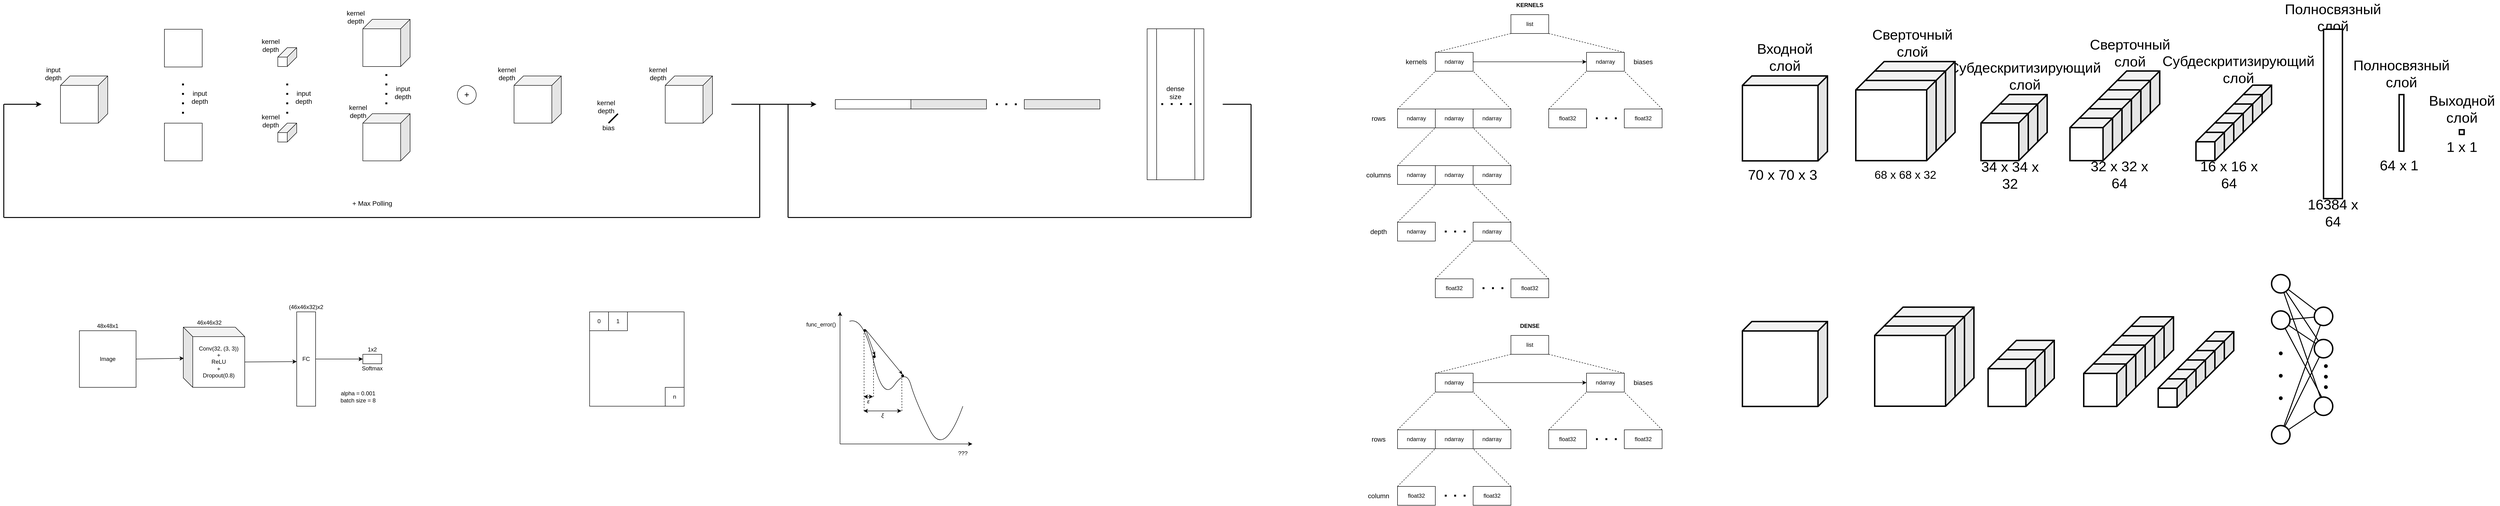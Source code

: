 <mxfile version="12.4.2" type="device" pages="1"><diagram id="tM-9ayaxXP2C4DN5zZft" name="Page-1"><mxGraphModel dx="1810" dy="1345" grid="1" gridSize="10" guides="1" tooltips="1" connect="1" arrows="1" fold="1" page="1" pageScale="1" pageWidth="827" pageHeight="1169" math="0" shadow="0"><root><mxCell id="0"/><mxCell id="1" parent="0"/><mxCell id="ig-EjtXcxU3TnWDiURLz-35" value="" style="shape=cube;whiteSpace=wrap;html=1;boundedLbl=1;backgroundOutline=1;darkOpacity=0.05;darkOpacity2=0.1;fillColor=#FFFFFF;flipV=0;flipH=1;strokeWidth=3;" parent="1" vertex="1"><mxGeometry x="4820" y="239.5" width="60" height="60" as="geometry"/></mxCell><mxCell id="ig-EjtXcxU3TnWDiURLz-34" value="" style="shape=cube;whiteSpace=wrap;html=1;boundedLbl=1;backgroundOutline=1;darkOpacity=0.05;darkOpacity2=0.1;fillColor=#FFFFFF;flipV=0;flipH=1;strokeWidth=3;" parent="1" vertex="1"><mxGeometry x="4800" y="259.5" width="60" height="60" as="geometry"/></mxCell><mxCell id="ig-EjtXcxU3TnWDiURLz-33" value="" style="shape=cube;whiteSpace=wrap;html=1;boundedLbl=1;backgroundOutline=1;darkOpacity=0.05;darkOpacity2=0.1;fillColor=#FFFFFF;flipV=0;flipH=1;strokeWidth=3;" parent="1" vertex="1"><mxGeometry x="4780" y="279.5" width="60" height="60" as="geometry"/></mxCell><mxCell id="ig-EjtXcxU3TnWDiURLz-32" value="" style="shape=cube;whiteSpace=wrap;html=1;boundedLbl=1;backgroundOutline=1;darkOpacity=0.05;darkOpacity2=0.1;fillColor=#FFFFFF;flipV=0;flipH=1;strokeWidth=3;" parent="1" vertex="1"><mxGeometry x="4760" y="299.5" width="60" height="60" as="geometry"/></mxCell><mxCell id="ig-EjtXcxU3TnWDiURLz-31" value="" style="shape=cube;whiteSpace=wrap;html=1;boundedLbl=1;backgroundOutline=1;darkOpacity=0.05;darkOpacity2=0.1;fillColor=#FFFFFF;flipV=0;flipH=1;strokeWidth=3;" parent="1" vertex="1"><mxGeometry x="4740" y="319.5" width="60" height="60" as="geometry"/></mxCell><mxCell id="ig-EjtXcxU3TnWDiURLz-27" value="" style="shape=cube;whiteSpace=wrap;html=1;boundedLbl=1;backgroundOutline=1;darkOpacity=0.05;darkOpacity2=0.1;fillColor=#FFFFFF;flipV=0;flipH=1;strokeWidth=3;" parent="1" vertex="1"><mxGeometry x="4553.29" y="209.5" width="90" height="90" as="geometry"/></mxCell><mxCell id="ig-EjtXcxU3TnWDiURLz-26" value="" style="shape=cube;whiteSpace=wrap;html=1;boundedLbl=1;backgroundOutline=1;darkOpacity=0.05;darkOpacity2=0.1;fillColor=#FFFFFF;flipV=0;flipH=1;strokeWidth=3;" parent="1" vertex="1"><mxGeometry x="4533.29" y="229.5" width="90" height="90" as="geometry"/></mxCell><mxCell id="ig-EjtXcxU3TnWDiURLz-25" value="" style="shape=cube;whiteSpace=wrap;html=1;boundedLbl=1;backgroundOutline=1;darkOpacity=0.05;darkOpacity2=0.1;fillColor=#FFFFFF;flipV=0;flipH=1;strokeWidth=3;" parent="1" vertex="1"><mxGeometry x="4513.29" y="249.5" width="90" height="90" as="geometry"/></mxCell><mxCell id="ig-EjtXcxU3TnWDiURLz-24" value="" style="shape=cube;whiteSpace=wrap;html=1;boundedLbl=1;backgroundOutline=1;darkOpacity=0.05;darkOpacity2=0.1;fillColor=#FFFFFF;flipV=0;flipH=1;strokeWidth=3;" parent="1" vertex="1"><mxGeometry x="4493.29" y="269.5" width="90" height="90" as="geometry"/></mxCell><mxCell id="ig-EjtXcxU3TnWDiURLz-23" value="" style="shape=cube;whiteSpace=wrap;html=1;boundedLbl=1;backgroundOutline=1;darkOpacity=0.05;darkOpacity2=0.1;fillColor=#FFFFFF;flipV=0;flipH=1;strokeWidth=3;" parent="1" vertex="1"><mxGeometry x="4473.29" y="289.5" width="90" height="90" as="geometry"/></mxCell><mxCell id="ig-EjtXcxU3TnWDiURLz-21" value="" style="shape=cube;whiteSpace=wrap;html=1;boundedLbl=1;backgroundOutline=1;darkOpacity=0.05;darkOpacity2=0.1;fillColor=#FFFFFF;flipV=0;flipH=1;strokeWidth=3;" parent="1" vertex="1"><mxGeometry x="4305" y="259.5" width="100" height="100" as="geometry"/></mxCell><mxCell id="jaVNBab8ogEVnlAhdTpU-67" value="" style="rounded=0;whiteSpace=wrap;html=1;fillColor=#FFFFFF;" parent="1" vertex="1"><mxGeometry x="2500" y="120" width="120" height="320" as="geometry"/></mxCell><mxCell id="CJLeLCDN8Y1GZE3zeavP-1" value="Image" style="rounded=0;whiteSpace=wrap;html=1;" parent="1" vertex="1"><mxGeometry x="240" y="760" width="120" height="120" as="geometry"/></mxCell><mxCell id="CJLeLCDN8Y1GZE3zeavP-2" value="48x48x1" style="text;html=1;strokeColor=none;fillColor=none;align=center;verticalAlign=middle;whiteSpace=wrap;rounded=0;" parent="1" vertex="1"><mxGeometry x="240" y="740" width="120" height="20" as="geometry"/></mxCell><mxCell id="CJLeLCDN8Y1GZE3zeavP-8" value="46x46x32" style="text;html=1;strokeColor=none;fillColor=none;align=center;verticalAlign=middle;whiteSpace=wrap;rounded=0;" parent="1" vertex="1"><mxGeometry x="460" y="732.5" width="110" height="20" as="geometry"/></mxCell><mxCell id="CJLeLCDN8Y1GZE3zeavP-10" value="&lt;span style=&quot;white-space: normal&quot;&gt;Conv(32, (3, 3))&lt;/span&gt;&lt;br style=&quot;white-space: normal&quot;&gt;&lt;span style=&quot;white-space: normal&quot;&gt;+&lt;/span&gt;&lt;br style=&quot;white-space: normal&quot;&gt;&lt;span style=&quot;white-space: normal&quot;&gt;ReLU&lt;/span&gt;&lt;br style=&quot;white-space: normal&quot;&gt;&lt;span style=&quot;white-space: normal&quot;&gt;+&lt;/span&gt;&lt;br style=&quot;white-space: normal&quot;&gt;&lt;span style=&quot;white-space: normal&quot;&gt;Dropout(0.8)&lt;/span&gt;" style="shape=cube;whiteSpace=wrap;html=1;boundedLbl=1;backgroundOutline=1;darkOpacity=0.05;darkOpacity2=0.1;" parent="1" vertex="1"><mxGeometry x="460" y="752.5" width="130" height="127.5" as="geometry"/></mxCell><mxCell id="CJLeLCDN8Y1GZE3zeavP-12" value="" style="endArrow=classic;html=1;exitX=1;exitY=0.5;exitDx=0;exitDy=0;entryX=0.008;entryY=0.518;entryDx=0;entryDy=0;entryPerimeter=0;" parent="1" source="CJLeLCDN8Y1GZE3zeavP-1" target="CJLeLCDN8Y1GZE3zeavP-10" edge="1"><mxGeometry width="50" height="50" relative="1" as="geometry"><mxPoint x="400" y="860" as="sourcePoint"/><mxPoint x="450" y="810" as="targetPoint"/></mxGeometry></mxCell><mxCell id="CJLeLCDN8Y1GZE3zeavP-13" value="" style="rounded=0;whiteSpace=wrap;html=1;" parent="1" vertex="1"><mxGeometry x="840" y="810" width="40" height="20" as="geometry"/></mxCell><mxCell id="CJLeLCDN8Y1GZE3zeavP-15" value="1x2&lt;br&gt;" style="text;html=1;strokeColor=none;fillColor=none;align=center;verticalAlign=middle;whiteSpace=wrap;rounded=0;" parent="1" vertex="1"><mxGeometry x="840" y="790" width="40" height="20" as="geometry"/></mxCell><mxCell id="CJLeLCDN8Y1GZE3zeavP-20" style="edgeStyle=orthogonalEdgeStyle;rounded=0;orthogonalLoop=1;jettySize=auto;html=1;" parent="1" source="CJLeLCDN8Y1GZE3zeavP-17" target="CJLeLCDN8Y1GZE3zeavP-13" edge="1"><mxGeometry relative="1" as="geometry"/></mxCell><mxCell id="CJLeLCDN8Y1GZE3zeavP-17" value="FC" style="rounded=0;whiteSpace=wrap;html=1;" parent="1" vertex="1"><mxGeometry x="700" y="720" width="40" height="200" as="geometry"/></mxCell><mxCell id="CJLeLCDN8Y1GZE3zeavP-18" value="(46x46x32)x2" style="text;html=1;strokeColor=none;fillColor=none;align=center;verticalAlign=middle;whiteSpace=wrap;rounded=0;" parent="1" vertex="1"><mxGeometry x="665" y="700" width="110" height="20" as="geometry"/></mxCell><mxCell id="CJLeLCDN8Y1GZE3zeavP-19" value="" style="endArrow=classic;html=1;exitX=0;exitY=0;exitDx=130;exitDy=73.75;exitPerimeter=0;entryX=-0.001;entryY=0.527;entryDx=0;entryDy=0;entryPerimeter=0;" parent="1" source="CJLeLCDN8Y1GZE3zeavP-10" target="CJLeLCDN8Y1GZE3zeavP-17" edge="1"><mxGeometry width="50" height="50" relative="1" as="geometry"><mxPoint x="640" y="840" as="sourcePoint"/><mxPoint x="690" y="790" as="targetPoint"/></mxGeometry></mxCell><mxCell id="CJLeLCDN8Y1GZE3zeavP-21" value="Softmax" style="text;html=1;strokeColor=none;fillColor=none;align=center;verticalAlign=middle;whiteSpace=wrap;rounded=0;" parent="1" vertex="1"><mxGeometry x="820" y="830" width="80" height="20" as="geometry"/></mxCell><mxCell id="CJLeLCDN8Y1GZE3zeavP-22" value="alpha = 0.001&lt;br&gt;batch size = 8" style="text;html=1;strokeColor=none;fillColor=none;align=center;verticalAlign=middle;whiteSpace=wrap;rounded=0;" parent="1" vertex="1"><mxGeometry x="780" y="880" width="100" height="40" as="geometry"/></mxCell><mxCell id="CJLeLCDN8Y1GZE3zeavP-23" value="" style="whiteSpace=wrap;html=1;aspect=fixed;" parent="1" vertex="1"><mxGeometry x="1320" y="720" width="200" height="200" as="geometry"/></mxCell><mxCell id="CJLeLCDN8Y1GZE3zeavP-24" value="0" style="whiteSpace=wrap;html=1;aspect=fixed;" parent="1" vertex="1"><mxGeometry x="1320" y="720" width="40" height="40" as="geometry"/></mxCell><mxCell id="CJLeLCDN8Y1GZE3zeavP-25" value="n" style="whiteSpace=wrap;html=1;aspect=fixed;" parent="1" vertex="1"><mxGeometry x="1480" y="880" width="40" height="40" as="geometry"/></mxCell><mxCell id="CJLeLCDN8Y1GZE3zeavP-26" value="1" style="whiteSpace=wrap;html=1;aspect=fixed;" parent="1" vertex="1"><mxGeometry x="1360" y="720" width="40" height="40" as="geometry"/></mxCell><mxCell id="jaVNBab8ogEVnlAhdTpU-1" value="" style="endArrow=classic;html=1;" parent="1" edge="1"><mxGeometry width="50" height="50" relative="1" as="geometry"><mxPoint x="1850" y="1000" as="sourcePoint"/><mxPoint x="1850" y="720" as="targetPoint"/></mxGeometry></mxCell><mxCell id="jaVNBab8ogEVnlAhdTpU-2" value="" style="endArrow=classic;html=1;" parent="1" edge="1"><mxGeometry width="50" height="50" relative="1" as="geometry"><mxPoint x="1850" y="1000" as="sourcePoint"/><mxPoint x="2130" y="1000" as="targetPoint"/></mxGeometry></mxCell><mxCell id="jaVNBab8ogEVnlAhdTpU-3" value="" style="curved=1;endArrow=none;html=1;endFill=0;" parent="1" edge="1"><mxGeometry width="50" height="50" relative="1" as="geometry"><mxPoint x="1870" y="740" as="sourcePoint"/><mxPoint x="2110" y="920" as="targetPoint"/><Array as="points"><mxPoint x="1900" y="730"/><mxPoint x="1940" y="910"/><mxPoint x="1990" y="840"/><mxPoint x="2010" y="910"/><mxPoint x="2070" y="1030"/></Array></mxGeometry></mxCell><mxCell id="jaVNBab8ogEVnlAhdTpU-4" value="" style="ellipse;whiteSpace=wrap;html=1;aspect=fixed;fillColor=#000000;" parent="1" vertex="1"><mxGeometry x="1980" y="853" width="5" height="5" as="geometry"/></mxCell><mxCell id="jaVNBab8ogEVnlAhdTpU-6" value="" style="ellipse;whiteSpace=wrap;html=1;aspect=fixed;fillColor=#000000;" parent="1" vertex="1"><mxGeometry x="1900" y="757" width="5" height="5" as="geometry"/></mxCell><mxCell id="jaVNBab8ogEVnlAhdTpU-7" value="func_error()" style="text;html=1;strokeColor=none;fillColor=none;align=center;verticalAlign=middle;whiteSpace=wrap;rounded=0;" parent="1" vertex="1"><mxGeometry x="1770" y="737" width="80" height="20" as="geometry"/></mxCell><mxCell id="jaVNBab8ogEVnlAhdTpU-8" value="???" style="text;html=1;strokeColor=none;fillColor=none;align=center;verticalAlign=middle;whiteSpace=wrap;rounded=0;" parent="1" vertex="1"><mxGeometry x="2090" y="1010" width="40" height="20" as="geometry"/></mxCell><mxCell id="jaVNBab8ogEVnlAhdTpU-12" value="" style="ellipse;whiteSpace=wrap;html=1;aspect=fixed;fillColor=#000000;" parent="1" vertex="1"><mxGeometry x="1920" y="812.5" width="5" height="5" as="geometry"/></mxCell><mxCell id="jaVNBab8ogEVnlAhdTpU-19" value="" style="endArrow=classic;startArrow=classic;html=1;" parent="1" edge="1"><mxGeometry width="50" height="50" relative="1" as="geometry"><mxPoint x="1900" y="899.76" as="sourcePoint"/><mxPoint x="1920" y="899.76" as="targetPoint"/></mxGeometry></mxCell><mxCell id="jaVNBab8ogEVnlAhdTpU-20" value="" style="endArrow=classic;startArrow=classic;html=1;" parent="1" edge="1"><mxGeometry width="50" height="50" relative="1" as="geometry"><mxPoint x="1900" y="930" as="sourcePoint"/><mxPoint x="1980" y="930" as="targetPoint"/></mxGeometry></mxCell><mxCell id="jaVNBab8ogEVnlAhdTpU-21" value="" style="endArrow=classicThin;html=1;exitX=1;exitY=0.5;exitDx=0;exitDy=0;entryX=1;entryY=0;entryDx=0;entryDy=0;endFill=1;" parent="1" source="jaVNBab8ogEVnlAhdTpU-6" target="jaVNBab8ogEVnlAhdTpU-12" edge="1"><mxGeometry width="50" height="50" relative="1" as="geometry"><mxPoint x="1940" y="800" as="sourcePoint"/><mxPoint x="1990" y="750" as="targetPoint"/></mxGeometry></mxCell><mxCell id="jaVNBab8ogEVnlAhdTpU-22" value="" style="endArrow=none;dashed=1;html=1;entryX=0;entryY=1;entryDx=0;entryDy=0;" parent="1" target="jaVNBab8ogEVnlAhdTpU-6" edge="1"><mxGeometry width="50" height="50" relative="1" as="geometry"><mxPoint x="1901" y="930" as="sourcePoint"/><mxPoint x="1940" y="770" as="targetPoint"/></mxGeometry></mxCell><mxCell id="jaVNBab8ogEVnlAhdTpU-23" value="" style="endArrow=none;dashed=1;html=1;entryX=0;entryY=1;entryDx=0;entryDy=0;" parent="1" target="jaVNBab8ogEVnlAhdTpU-12" edge="1"><mxGeometry width="50" height="50" relative="1" as="geometry"><mxPoint x="1921" y="900" as="sourcePoint"/><mxPoint x="1925" y="830" as="targetPoint"/></mxGeometry></mxCell><mxCell id="jaVNBab8ogEVnlAhdTpU-24" value="" style="endArrow=none;dashed=1;html=1;entryX=0;entryY=1;entryDx=0;entryDy=0;" parent="1" target="jaVNBab8ogEVnlAhdTpU-4" edge="1"><mxGeometry width="50" height="50" relative="1" as="geometry"><mxPoint x="1981" y="930" as="sourcePoint"/><mxPoint x="1980" y="840" as="targetPoint"/></mxGeometry></mxCell><mxCell id="jaVNBab8ogEVnlAhdTpU-25" value="" style="endArrow=classicThin;html=1;endFill=1;exitX=1;exitY=0;exitDx=0;exitDy=0;entryX=0.5;entryY=0;entryDx=0;entryDy=0;" parent="1" source="jaVNBab8ogEVnlAhdTpU-6" target="jaVNBab8ogEVnlAhdTpU-4" edge="1"><mxGeometry width="50" height="50" relative="1" as="geometry"><mxPoint x="1950" y="790" as="sourcePoint"/><mxPoint x="2000" y="740" as="targetPoint"/></mxGeometry></mxCell><mxCell id="jaVNBab8ogEVnlAhdTpU-26" value="&lt;i&gt;ε&lt;/i&gt;" style="text;html=1;strokeColor=none;fillColor=none;align=center;verticalAlign=middle;whiteSpace=wrap;rounded=0;" parent="1" vertex="1"><mxGeometry x="1890" y="900" width="40" height="20" as="geometry"/></mxCell><mxCell id="jaVNBab8ogEVnlAhdTpU-27" value="&lt;i&gt;ξ&lt;/i&gt;" style="text;html=1;strokeColor=none;fillColor=none;align=center;verticalAlign=middle;whiteSpace=wrap;rounded=0;" parent="1" vertex="1"><mxGeometry x="1920" y="930" width="40" height="20" as="geometry"/></mxCell><mxCell id="jaVNBab8ogEVnlAhdTpU-31" value="" style="shape=cube;whiteSpace=wrap;html=1;boundedLbl=1;backgroundOutline=1;darkOpacity=0.05;darkOpacity2=0.1;fillColor=#FFFFFF;flipV=0;flipH=1;" parent="1" vertex="1"><mxGeometry x="200" y="220" width="100" height="100" as="geometry"/></mxCell><mxCell id="jaVNBab8ogEVnlAhdTpU-32" value="&lt;font style=&quot;font-size: 14px&quot;&gt;input&lt;br&gt;depth&lt;/font&gt;" style="text;html=1;strokeColor=none;fillColor=none;align=center;verticalAlign=middle;whiteSpace=wrap;rounded=0;" parent="1" vertex="1"><mxGeometry x="160" y="200" width="50" height="30" as="geometry"/></mxCell><mxCell id="jaVNBab8ogEVnlAhdTpU-33" value="" style="shape=cube;whiteSpace=wrap;html=1;boundedLbl=1;backgroundOutline=1;darkOpacity=0.05;darkOpacity2=0.1;fillColor=#FFFFFF;flipV=0;flipH=1;" parent="1" vertex="1"><mxGeometry x="660" y="160" width="40" height="40" as="geometry"/></mxCell><mxCell id="jaVNBab8ogEVnlAhdTpU-34" value="&lt;font style=&quot;font-size: 14px&quot;&gt;kernel&lt;br&gt;depth&lt;/font&gt;" style="text;html=1;strokeColor=none;fillColor=none;align=center;verticalAlign=middle;whiteSpace=wrap;rounded=0;" parent="1" vertex="1"><mxGeometry x="620" y="140" width="50" height="30" as="geometry"/></mxCell><mxCell id="jaVNBab8ogEVnlAhdTpU-35" value="" style="shape=cube;whiteSpace=wrap;html=1;boundedLbl=1;backgroundOutline=1;darkOpacity=0.05;darkOpacity2=0.1;fillColor=#FFFFFF;flipV=0;flipH=1;" parent="1" vertex="1"><mxGeometry x="660" y="320" width="40" height="40" as="geometry"/></mxCell><mxCell id="jaVNBab8ogEVnlAhdTpU-36" value="" style="endArrow=none;dashed=1;html=1;dashPattern=1 4;strokeWidth=4;" parent="1" edge="1"><mxGeometry width="50" height="50" relative="1" as="geometry"><mxPoint x="680" y="300" as="sourcePoint"/><mxPoint x="680" y="220" as="targetPoint"/></mxGeometry></mxCell><mxCell id="jaVNBab8ogEVnlAhdTpU-37" value="&lt;font style=&quot;font-size: 14px&quot;&gt;input&lt;br&gt;depth&lt;/font&gt;" style="text;html=1;strokeColor=none;fillColor=none;align=center;verticalAlign=middle;whiteSpace=wrap;rounded=0;" parent="1" vertex="1"><mxGeometry x="690" y="250" width="50" height="30" as="geometry"/></mxCell><mxCell id="jaVNBab8ogEVnlAhdTpU-38" value="" style="whiteSpace=wrap;html=1;aspect=fixed;fillColor=#FFFFFF;" parent="1" vertex="1"><mxGeometry x="420" y="121" width="80" height="80" as="geometry"/></mxCell><mxCell id="jaVNBab8ogEVnlAhdTpU-39" value="" style="whiteSpace=wrap;html=1;aspect=fixed;fillColor=#FFFFFF;" parent="1" vertex="1"><mxGeometry x="420" y="320" width="80" height="80" as="geometry"/></mxCell><mxCell id="jaVNBab8ogEVnlAhdTpU-40" value="&lt;font style=&quot;font-size: 14px&quot;&gt;kernel&lt;br&gt;depth&lt;/font&gt;" style="text;html=1;strokeColor=none;fillColor=none;align=center;verticalAlign=middle;whiteSpace=wrap;rounded=0;" parent="1" vertex="1"><mxGeometry x="620" y="300" width="50" height="30" as="geometry"/></mxCell><mxCell id="jaVNBab8ogEVnlAhdTpU-41" value="" style="endArrow=none;dashed=1;html=1;dashPattern=1 4;strokeWidth=4;" parent="1" edge="1"><mxGeometry width="50" height="50" relative="1" as="geometry"><mxPoint x="459.31" y="300" as="sourcePoint"/><mxPoint x="459.31" y="220.0" as="targetPoint"/></mxGeometry></mxCell><mxCell id="jaVNBab8ogEVnlAhdTpU-42" value="&lt;font style=&quot;font-size: 14px&quot;&gt;input&lt;br&gt;depth&lt;/font&gt;" style="text;html=1;strokeColor=none;fillColor=none;align=center;verticalAlign=middle;whiteSpace=wrap;rounded=0;" parent="1" vertex="1"><mxGeometry x="470" y="250" width="50" height="30" as="geometry"/></mxCell><mxCell id="jaVNBab8ogEVnlAhdTpU-43" value="" style="shape=cube;whiteSpace=wrap;html=1;boundedLbl=1;backgroundOutline=1;darkOpacity=0.05;darkOpacity2=0.1;fillColor=#FFFFFF;flipV=0;flipH=1;" parent="1" vertex="1"><mxGeometry x="840" y="100" width="100" height="100" as="geometry"/></mxCell><mxCell id="jaVNBab8ogEVnlAhdTpU-44" value="" style="shape=cube;whiteSpace=wrap;html=1;boundedLbl=1;backgroundOutline=1;darkOpacity=0.05;darkOpacity2=0.1;fillColor=#FFFFFF;flipV=0;flipH=1;" parent="1" vertex="1"><mxGeometry x="840" y="300" width="100" height="100" as="geometry"/></mxCell><mxCell id="jaVNBab8ogEVnlAhdTpU-45" value="" style="endArrow=none;dashed=1;html=1;dashPattern=1 4;strokeWidth=4;" parent="1" edge="1"><mxGeometry width="50" height="50" relative="1" as="geometry"><mxPoint x="889.76" y="280" as="sourcePoint"/><mxPoint x="889.76" y="210" as="targetPoint"/></mxGeometry></mxCell><mxCell id="jaVNBab8ogEVnlAhdTpU-46" value="&lt;font style=&quot;font-size: 14px&quot;&gt;input&lt;br&gt;depth&lt;/font&gt;" style="text;html=1;strokeColor=none;fillColor=none;align=center;verticalAlign=middle;whiteSpace=wrap;rounded=0;" parent="1" vertex="1"><mxGeometry x="900" y="240" width="50" height="30" as="geometry"/></mxCell><mxCell id="jaVNBab8ogEVnlAhdTpU-47" value="&lt;font style=&quot;font-size: 18px&quot;&gt;+&lt;/font&gt;" style="ellipse;whiteSpace=wrap;html=1;aspect=fixed;fillColor=#FFFFFF;align=center;" parent="1" vertex="1"><mxGeometry x="1040" y="240" width="40" height="40" as="geometry"/></mxCell><mxCell id="jaVNBab8ogEVnlAhdTpU-48" value="" style="shape=cube;whiteSpace=wrap;html=1;boundedLbl=1;backgroundOutline=1;darkOpacity=0.05;darkOpacity2=0.1;fillColor=#FFFFFF;flipV=0;flipH=1;" parent="1" vertex="1"><mxGeometry x="1160" y="220" width="100" height="100" as="geometry"/></mxCell><mxCell id="jaVNBab8ogEVnlAhdTpU-49" value="&lt;font style=&quot;font-size: 14px&quot;&gt;kernel&lt;br&gt;depth&lt;/font&gt;" style="text;html=1;strokeColor=none;fillColor=none;align=center;verticalAlign=middle;whiteSpace=wrap;rounded=0;" parent="1" vertex="1"><mxGeometry x="800" y="80" width="50" height="30" as="geometry"/></mxCell><mxCell id="jaVNBab8ogEVnlAhdTpU-50" value="&lt;font style=&quot;font-size: 14px&quot;&gt;kernel&lt;br&gt;depth&lt;/font&gt;" style="text;html=1;strokeColor=none;fillColor=none;align=center;verticalAlign=middle;whiteSpace=wrap;rounded=0;" parent="1" vertex="1"><mxGeometry x="805" y="280" width="50" height="30" as="geometry"/></mxCell><mxCell id="jaVNBab8ogEVnlAhdTpU-51" value="&lt;font style=&quot;font-size: 14px&quot;&gt;kernel&lt;br&gt;depth&lt;/font&gt;" style="text;html=1;strokeColor=none;fillColor=none;align=center;verticalAlign=middle;whiteSpace=wrap;rounded=0;" parent="1" vertex="1"><mxGeometry x="1120" y="200" width="50" height="30" as="geometry"/></mxCell><mxCell id="jaVNBab8ogEVnlAhdTpU-52" value="" style="endArrow=none;html=1;strokeWidth=3;" parent="1" edge="1"><mxGeometry width="50" height="50" relative="1" as="geometry"><mxPoint x="1360" y="320" as="sourcePoint"/><mxPoint x="1380" y="300" as="targetPoint"/></mxGeometry></mxCell><mxCell id="jaVNBab8ogEVnlAhdTpU-53" value="&lt;font style=&quot;font-size: 14px&quot;&gt;kernel&lt;br&gt;depth&lt;/font&gt;" style="text;html=1;strokeColor=none;fillColor=none;align=center;verticalAlign=middle;whiteSpace=wrap;rounded=0;" parent="1" vertex="1"><mxGeometry x="1330" y="270" width="50" height="30" as="geometry"/></mxCell><mxCell id="jaVNBab8ogEVnlAhdTpU-54" value="&lt;font style=&quot;font-size: 14px&quot;&gt;bias&lt;/font&gt;" style="text;html=1;strokeColor=none;fillColor=none;align=center;verticalAlign=middle;whiteSpace=wrap;rounded=0;" parent="1" vertex="1"><mxGeometry x="1340" y="320" width="40" height="20" as="geometry"/></mxCell><mxCell id="jaVNBab8ogEVnlAhdTpU-55" value="" style="shape=cube;whiteSpace=wrap;html=1;boundedLbl=1;backgroundOutline=1;darkOpacity=0.05;darkOpacity2=0.1;fillColor=#FFFFFF;flipV=0;flipH=1;" parent="1" vertex="1"><mxGeometry x="1480" y="220" width="100" height="100" as="geometry"/></mxCell><mxCell id="jaVNBab8ogEVnlAhdTpU-56" value="&lt;font style=&quot;font-size: 14px&quot;&gt;kernel&lt;br&gt;depth&lt;/font&gt;" style="text;html=1;strokeColor=none;fillColor=none;align=center;verticalAlign=middle;whiteSpace=wrap;rounded=0;" parent="1" vertex="1"><mxGeometry x="1440" y="200" width="50" height="30" as="geometry"/></mxCell><mxCell id="jaVNBab8ogEVnlAhdTpU-57" value="" style="endArrow=none;html=1;strokeWidth=2;endFill=0;" parent="1" edge="1"><mxGeometry width="50" height="50" relative="1" as="geometry"><mxPoint x="1680" y="280" as="sourcePoint"/><mxPoint x="1680" y="520" as="targetPoint"/></mxGeometry></mxCell><mxCell id="jaVNBab8ogEVnlAhdTpU-58" value="" style="endArrow=none;html=1;strokeWidth=2;" parent="1" edge="1"><mxGeometry width="50" height="50" relative="1" as="geometry"><mxPoint x="80" y="520" as="sourcePoint"/><mxPoint x="1680" y="520" as="targetPoint"/></mxGeometry></mxCell><mxCell id="jaVNBab8ogEVnlAhdTpU-59" value="" style="endArrow=none;html=1;strokeWidth=2;" parent="1" edge="1"><mxGeometry width="50" height="50" relative="1" as="geometry"><mxPoint x="80" y="520" as="sourcePoint"/><mxPoint x="80" y="280" as="targetPoint"/></mxGeometry></mxCell><mxCell id="jaVNBab8ogEVnlAhdTpU-60" value="" style="endArrow=classic;html=1;strokeWidth=2;" parent="1" edge="1"><mxGeometry width="50" height="50" relative="1" as="geometry"><mxPoint x="80" y="280" as="sourcePoint"/><mxPoint x="160" y="280" as="targetPoint"/></mxGeometry></mxCell><mxCell id="jaVNBab8ogEVnlAhdTpU-61" value="" style="endArrow=none;html=1;strokeWidth=2;" parent="1" edge="1"><mxGeometry width="50" height="50" relative="1" as="geometry"><mxPoint x="1620" y="280" as="sourcePoint"/><mxPoint x="1680" y="280" as="targetPoint"/></mxGeometry></mxCell><mxCell id="jaVNBab8ogEVnlAhdTpU-62" value="" style="rounded=0;whiteSpace=wrap;html=1;fillColor=#FFFFFF;" parent="1" vertex="1"><mxGeometry x="1840" y="270" width="160" height="20" as="geometry"/></mxCell><mxCell id="jaVNBab8ogEVnlAhdTpU-63" value="" style="rounded=0;whiteSpace=wrap;html=1;fillColor=#E6E6E6;" parent="1" vertex="1"><mxGeometry x="2000" y="270" width="160" height="20" as="geometry"/></mxCell><mxCell id="jaVNBab8ogEVnlAhdTpU-64" value="" style="rounded=0;whiteSpace=wrap;html=1;fillColor=#E6E6E6;" parent="1" vertex="1"><mxGeometry x="2240" y="270" width="160" height="20" as="geometry"/></mxCell><mxCell id="jaVNBab8ogEVnlAhdTpU-65" value="" style="endArrow=none;dashed=1;html=1;strokeWidth=4;dashPattern=1 4;" parent="1" edge="1"><mxGeometry width="50" height="50" relative="1" as="geometry"><mxPoint x="2180" y="280" as="sourcePoint"/><mxPoint x="2240" y="280" as="targetPoint"/></mxGeometry></mxCell><mxCell id="jaVNBab8ogEVnlAhdTpU-66" value="" style="endArrow=classic;html=1;strokeWidth=2;" parent="1" edge="1"><mxGeometry width="50" height="50" relative="1" as="geometry"><mxPoint x="1680" y="280" as="sourcePoint"/><mxPoint x="1800" y="280" as="targetPoint"/></mxGeometry></mxCell><mxCell id="jaVNBab8ogEVnlAhdTpU-70" value="" style="endArrow=none;html=1;strokeWidth=2;" parent="1" edge="1"><mxGeometry width="50" height="50" relative="1" as="geometry"><mxPoint x="2660" y="280" as="sourcePoint"/><mxPoint x="2720" y="280" as="targetPoint"/></mxGeometry></mxCell><mxCell id="jaVNBab8ogEVnlAhdTpU-71" value="" style="endArrow=none;html=1;strokeWidth=2;" parent="1" edge="1"><mxGeometry width="50" height="50" relative="1" as="geometry"><mxPoint x="2720" y="520" as="sourcePoint"/><mxPoint x="2720" y="280" as="targetPoint"/></mxGeometry></mxCell><mxCell id="jaVNBab8ogEVnlAhdTpU-72" value="" style="endArrow=none;html=1;strokeWidth=2;" parent="1" edge="1"><mxGeometry width="50" height="50" relative="1" as="geometry"><mxPoint x="1740" y="520" as="sourcePoint"/><mxPoint x="2720" y="520" as="targetPoint"/></mxGeometry></mxCell><mxCell id="jaVNBab8ogEVnlAhdTpU-73" value="" style="endArrow=none;html=1;strokeWidth=2;" parent="1" edge="1"><mxGeometry width="50" height="50" relative="1" as="geometry"><mxPoint x="1740" y="520" as="sourcePoint"/><mxPoint x="1740" y="280" as="targetPoint"/></mxGeometry></mxCell><mxCell id="jaVNBab8ogEVnlAhdTpU-74" value="" style="endArrow=none;html=1;strokeWidth=1;exitX=0.168;exitY=1.002;exitDx=0;exitDy=0;exitPerimeter=0;" parent="1" source="jaVNBab8ogEVnlAhdTpU-67" edge="1"><mxGeometry width="50" height="50" relative="1" as="geometry"><mxPoint x="2470" y="170" as="sourcePoint"/><mxPoint x="2520" y="120" as="targetPoint"/></mxGeometry></mxCell><mxCell id="jaVNBab8ogEVnlAhdTpU-75" value="" style="endArrow=none;html=1;strokeWidth=1;exitX=0.842;exitY=1.001;exitDx=0;exitDy=0;exitPerimeter=0;" parent="1" source="jaVNBab8ogEVnlAhdTpU-67" edge="1"><mxGeometry width="50" height="50" relative="1" as="geometry"><mxPoint x="2550" y="170" as="sourcePoint"/><mxPoint x="2600" y="120" as="targetPoint"/></mxGeometry></mxCell><mxCell id="jaVNBab8ogEVnlAhdTpU-76" value="" style="endArrow=none;dashed=1;html=1;strokeWidth=4;dashPattern=1 4;" parent="1" edge="1"><mxGeometry width="50" height="50" relative="1" as="geometry"><mxPoint x="2530" y="279.57" as="sourcePoint"/><mxPoint x="2610" y="279.52" as="targetPoint"/></mxGeometry></mxCell><mxCell id="jaVNBab8ogEVnlAhdTpU-77" value="&lt;font style=&quot;font-size: 14px&quot;&gt;dense&lt;br&gt;size&lt;/font&gt;" style="text;html=1;strokeColor=none;fillColor=none;align=center;verticalAlign=middle;whiteSpace=wrap;rounded=0;" parent="1" vertex="1"><mxGeometry x="2535" y="240" width="50" height="30" as="geometry"/></mxCell><mxCell id="jaVNBab8ogEVnlAhdTpU-108" style="edgeStyle=orthogonalEdgeStyle;rounded=0;orthogonalLoop=1;jettySize=auto;html=1;startArrow=none;startFill=0;endArrow=classic;endFill=1;strokeWidth=1;" parent="1" source="jaVNBab8ogEVnlAhdTpU-78" target="jaVNBab8ogEVnlAhdTpU-104" edge="1"><mxGeometry relative="1" as="geometry"/></mxCell><mxCell id="jaVNBab8ogEVnlAhdTpU-78" value="ndarray" style="rounded=0;whiteSpace=wrap;html=1;fillColor=#FFFFFF;" parent="1" vertex="1"><mxGeometry x="3110" y="170" width="80" height="40" as="geometry"/></mxCell><mxCell id="jaVNBab8ogEVnlAhdTpU-79" value="ndarray" style="rounded=0;whiteSpace=wrap;html=1;fillColor=#FFFFFF;" parent="1" vertex="1"><mxGeometry x="3030" y="290" width="80" height="40" as="geometry"/></mxCell><mxCell id="jaVNBab8ogEVnlAhdTpU-80" value="ndarray" style="rounded=0;whiteSpace=wrap;html=1;fillColor=#FFFFFF;" parent="1" vertex="1"><mxGeometry x="3110" y="290" width="80" height="40" as="geometry"/></mxCell><mxCell id="jaVNBab8ogEVnlAhdTpU-81" value="ndarray" style="rounded=0;whiteSpace=wrap;html=1;fillColor=#FFFFFF;" parent="1" vertex="1"><mxGeometry x="3190" y="290" width="80" height="40" as="geometry"/></mxCell><mxCell id="jaVNBab8ogEVnlAhdTpU-82" value="ndarray" style="rounded=0;whiteSpace=wrap;html=1;fillColor=#FFFFFF;" parent="1" vertex="1"><mxGeometry x="3030" y="410" width="80" height="40" as="geometry"/></mxCell><mxCell id="jaVNBab8ogEVnlAhdTpU-83" value="ndarray" style="rounded=0;whiteSpace=wrap;html=1;fillColor=#FFFFFF;" parent="1" vertex="1"><mxGeometry x="3110" y="410" width="80" height="40" as="geometry"/></mxCell><mxCell id="jaVNBab8ogEVnlAhdTpU-84" value="ndarray" style="rounded=0;whiteSpace=wrap;html=1;fillColor=#FFFFFF;" parent="1" vertex="1"><mxGeometry x="3190" y="410" width="80" height="40" as="geometry"/></mxCell><mxCell id="jaVNBab8ogEVnlAhdTpU-85" value="ndarray" style="rounded=0;whiteSpace=wrap;html=1;fillColor=#FFFFFF;" parent="1" vertex="1"><mxGeometry x="3030" y="530" width="80" height="40" as="geometry"/></mxCell><mxCell id="jaVNBab8ogEVnlAhdTpU-87" value="ndarray" style="rounded=0;whiteSpace=wrap;html=1;fillColor=#FFFFFF;" parent="1" vertex="1"><mxGeometry x="3190" y="530" width="80" height="40" as="geometry"/></mxCell><mxCell id="jaVNBab8ogEVnlAhdTpU-88" value="float32" style="rounded=0;whiteSpace=wrap;html=1;fillColor=#FFFFFF;" parent="1" vertex="1"><mxGeometry x="3110" y="650" width="80" height="40" as="geometry"/></mxCell><mxCell id="jaVNBab8ogEVnlAhdTpU-89" value="float32" style="rounded=0;whiteSpace=wrap;html=1;fillColor=#FFFFFF;" parent="1" vertex="1"><mxGeometry x="3270" y="650" width="80" height="40" as="geometry"/></mxCell><mxCell id="jaVNBab8ogEVnlAhdTpU-90" value="" style="endArrow=none;dashed=1;html=1;dashPattern=1 4;strokeWidth=4;" parent="1" edge="1"><mxGeometry width="50" height="50" relative="1" as="geometry"><mxPoint x="3130" y="549.76" as="sourcePoint"/><mxPoint x="3190" y="549.76" as="targetPoint"/></mxGeometry></mxCell><mxCell id="jaVNBab8ogEVnlAhdTpU-91" value="" style="endArrow=none;dashed=1;html=1;dashPattern=1 4;strokeWidth=4;" parent="1" edge="1"><mxGeometry width="50" height="50" relative="1" as="geometry"><mxPoint x="3210" y="669.76" as="sourcePoint"/><mxPoint x="3270" y="669.76" as="targetPoint"/></mxGeometry></mxCell><mxCell id="jaVNBab8ogEVnlAhdTpU-92" value="&lt;font style=&quot;font-size: 14px&quot;&gt;kernels&lt;/font&gt;" style="text;html=1;strokeColor=none;fillColor=none;align=center;verticalAlign=middle;whiteSpace=wrap;rounded=0;" parent="1" vertex="1"><mxGeometry x="3040" y="180" width="60" height="20" as="geometry"/></mxCell><mxCell id="jaVNBab8ogEVnlAhdTpU-93" value="&lt;font style=&quot;font-size: 14px&quot;&gt;rows&lt;/font&gt;" style="text;html=1;strokeColor=none;fillColor=none;align=center;verticalAlign=middle;whiteSpace=wrap;rounded=0;" parent="1" vertex="1"><mxGeometry x="2960" y="300" width="60" height="20" as="geometry"/></mxCell><mxCell id="jaVNBab8ogEVnlAhdTpU-94" value="&lt;font style=&quot;font-size: 14px&quot;&gt;columns&lt;/font&gt;" style="text;html=1;strokeColor=none;fillColor=none;align=center;verticalAlign=middle;whiteSpace=wrap;rounded=0;" parent="1" vertex="1"><mxGeometry x="2960" y="420" width="60" height="20" as="geometry"/></mxCell><mxCell id="jaVNBab8ogEVnlAhdTpU-95" value="&lt;font style=&quot;font-size: 14px&quot;&gt;depth&lt;/font&gt;" style="text;html=1;strokeColor=none;fillColor=none;align=center;verticalAlign=middle;whiteSpace=wrap;rounded=0;" parent="1" vertex="1"><mxGeometry x="2960" y="540" width="60" height="20" as="geometry"/></mxCell><mxCell id="jaVNBab8ogEVnlAhdTpU-96" value="" style="endArrow=none;dashed=1;html=1;strokeWidth=1;exitX=0;exitY=0;exitDx=0;exitDy=0;entryX=0;entryY=1;entryDx=0;entryDy=0;" parent="1" source="jaVNBab8ogEVnlAhdTpU-88" target="jaVNBab8ogEVnlAhdTpU-87" edge="1"><mxGeometry width="50" height="50" relative="1" as="geometry"><mxPoint x="3140" y="620" as="sourcePoint"/><mxPoint x="3190" y="600" as="targetPoint"/></mxGeometry></mxCell><mxCell id="jaVNBab8ogEVnlAhdTpU-97" value="" style="endArrow=none;dashed=1;html=1;strokeWidth=1;entryX=1;entryY=1;entryDx=0;entryDy=0;exitX=1;exitY=0;exitDx=0;exitDy=0;" parent="1" source="jaVNBab8ogEVnlAhdTpU-89" target="jaVNBab8ogEVnlAhdTpU-87" edge="1"><mxGeometry width="50" height="50" relative="1" as="geometry"><mxPoint x="3200" y="630" as="sourcePoint"/><mxPoint x="3250" y="580" as="targetPoint"/></mxGeometry></mxCell><mxCell id="jaVNBab8ogEVnlAhdTpU-98" value="" style="endArrow=none;dashed=1;html=1;strokeWidth=1;exitX=0;exitY=0;exitDx=0;exitDy=0;entryX=0;entryY=1;entryDx=0;entryDy=0;" parent="1" source="jaVNBab8ogEVnlAhdTpU-85" target="jaVNBab8ogEVnlAhdTpU-83" edge="1"><mxGeometry width="50" height="50" relative="1" as="geometry"><mxPoint x="3060" y="520" as="sourcePoint"/><mxPoint x="3110" y="470" as="targetPoint"/></mxGeometry></mxCell><mxCell id="jaVNBab8ogEVnlAhdTpU-99" value="" style="endArrow=none;dashed=1;html=1;strokeWidth=1;entryX=0;entryY=1;entryDx=0;entryDy=0;exitX=1;exitY=0;exitDx=0;exitDy=0;" parent="1" source="jaVNBab8ogEVnlAhdTpU-87" target="jaVNBab8ogEVnlAhdTpU-84" edge="1"><mxGeometry width="50" height="50" relative="1" as="geometry"><mxPoint x="3160" y="520" as="sourcePoint"/><mxPoint x="3210" y="470" as="targetPoint"/></mxGeometry></mxCell><mxCell id="jaVNBab8ogEVnlAhdTpU-100" value="" style="endArrow=none;dashed=1;html=1;strokeWidth=1;entryX=0;entryY=1;entryDx=0;entryDy=0;exitX=0;exitY=0;exitDx=0;exitDy=0;" parent="1" source="jaVNBab8ogEVnlAhdTpU-82" target="jaVNBab8ogEVnlAhdTpU-80" edge="1"><mxGeometry width="50" height="50" relative="1" as="geometry"><mxPoint x="3060" y="400" as="sourcePoint"/><mxPoint x="3110" y="350" as="targetPoint"/></mxGeometry></mxCell><mxCell id="jaVNBab8ogEVnlAhdTpU-101" value="" style="endArrow=none;dashed=1;html=1;strokeWidth=1;entryX=0;entryY=1;entryDx=0;entryDy=0;exitX=1;exitY=0;exitDx=0;exitDy=0;" parent="1" source="jaVNBab8ogEVnlAhdTpU-84" target="jaVNBab8ogEVnlAhdTpU-81" edge="1"><mxGeometry width="50" height="50" relative="1" as="geometry"><mxPoint x="3120" y="390" as="sourcePoint"/><mxPoint x="3170" y="340" as="targetPoint"/></mxGeometry></mxCell><mxCell id="jaVNBab8ogEVnlAhdTpU-102" value="" style="endArrow=none;dashed=1;html=1;strokeWidth=1;entryX=0;entryY=1;entryDx=0;entryDy=0;exitX=0;exitY=0;exitDx=0;exitDy=0;" parent="1" source="jaVNBab8ogEVnlAhdTpU-79" target="jaVNBab8ogEVnlAhdTpU-78" edge="1"><mxGeometry width="50" height="50" relative="1" as="geometry"><mxPoint x="3050" y="280" as="sourcePoint"/><mxPoint x="3100" y="230" as="targetPoint"/></mxGeometry></mxCell><mxCell id="jaVNBab8ogEVnlAhdTpU-103" value="" style="endArrow=none;dashed=1;html=1;strokeWidth=1;entryX=1;entryY=1;entryDx=0;entryDy=0;exitX=1;exitY=0;exitDx=0;exitDy=0;" parent="1" source="jaVNBab8ogEVnlAhdTpU-81" target="jaVNBab8ogEVnlAhdTpU-78" edge="1"><mxGeometry width="50" height="50" relative="1" as="geometry"><mxPoint x="3130" y="280" as="sourcePoint"/><mxPoint x="3180" y="230" as="targetPoint"/></mxGeometry></mxCell><mxCell id="jaVNBab8ogEVnlAhdTpU-104" value="ndarray" style="rounded=0;whiteSpace=wrap;html=1;fillColor=#FFFFFF;" parent="1" vertex="1"><mxGeometry x="3430" y="170" width="80" height="40" as="geometry"/></mxCell><mxCell id="jaVNBab8ogEVnlAhdTpU-105" value="float32" style="rounded=0;whiteSpace=wrap;html=1;fillColor=#FFFFFF;" parent="1" vertex="1"><mxGeometry x="3350" y="290" width="80" height="40" as="geometry"/></mxCell><mxCell id="jaVNBab8ogEVnlAhdTpU-106" value="float32" style="rounded=0;whiteSpace=wrap;html=1;fillColor=#FFFFFF;" parent="1" vertex="1"><mxGeometry x="3510" y="290" width="80" height="40" as="geometry"/></mxCell><mxCell id="jaVNBab8ogEVnlAhdTpU-107" value="" style="endArrow=none;dashed=1;html=1;dashPattern=1 4;strokeWidth=4;" parent="1" edge="1"><mxGeometry width="50" height="50" relative="1" as="geometry"><mxPoint x="3450" y="309.76" as="sourcePoint"/><mxPoint x="3510" y="309.76" as="targetPoint"/></mxGeometry></mxCell><mxCell id="jaVNBab8ogEVnlAhdTpU-109" value="" style="endArrow=none;dashed=1;html=1;strokeWidth=1;entryX=0;entryY=1;entryDx=0;entryDy=0;exitX=0;exitY=0;exitDx=0;exitDy=0;" parent="1" source="jaVNBab8ogEVnlAhdTpU-105" target="jaVNBab8ogEVnlAhdTpU-104" edge="1"><mxGeometry width="50" height="50" relative="1" as="geometry"><mxPoint x="3350" y="270" as="sourcePoint"/><mxPoint x="3400" y="220" as="targetPoint"/></mxGeometry></mxCell><mxCell id="jaVNBab8ogEVnlAhdTpU-110" value="" style="endArrow=none;dashed=1;html=1;strokeWidth=1;entryX=1;entryY=1;entryDx=0;entryDy=0;exitX=1;exitY=0;exitDx=0;exitDy=0;" parent="1" source="jaVNBab8ogEVnlAhdTpU-106" target="jaVNBab8ogEVnlAhdTpU-104" edge="1"><mxGeometry width="50" height="50" relative="1" as="geometry"><mxPoint x="3440" y="280" as="sourcePoint"/><mxPoint x="3490" y="230" as="targetPoint"/></mxGeometry></mxCell><mxCell id="jaVNBab8ogEVnlAhdTpU-111" value="list" style="rounded=0;whiteSpace=wrap;html=1;fillColor=#FFFFFF;" parent="1" vertex="1"><mxGeometry x="3270" y="90" width="80" height="40" as="geometry"/></mxCell><mxCell id="jaVNBab8ogEVnlAhdTpU-112" value="&lt;font style=&quot;font-size: 14px&quot;&gt;biases&lt;/font&gt;" style="text;html=1;strokeColor=none;fillColor=none;align=center;verticalAlign=middle;whiteSpace=wrap;rounded=0;" parent="1" vertex="1"><mxGeometry x="3520" y="180" width="60" height="20" as="geometry"/></mxCell><mxCell id="jaVNBab8ogEVnlAhdTpU-113" value="" style="endArrow=none;dashed=1;html=1;strokeWidth=1;entryX=0;entryY=1;entryDx=0;entryDy=0;exitX=0;exitY=0;exitDx=0;exitDy=0;" parent="1" source="jaVNBab8ogEVnlAhdTpU-78" target="jaVNBab8ogEVnlAhdTpU-111" edge="1"><mxGeometry width="50" height="50" relative="1" as="geometry"><mxPoint x="3200" y="160" as="sourcePoint"/><mxPoint x="3250" y="110" as="targetPoint"/></mxGeometry></mxCell><mxCell id="jaVNBab8ogEVnlAhdTpU-114" value="" style="endArrow=none;dashed=1;html=1;strokeWidth=1;entryX=1;entryY=1;entryDx=0;entryDy=0;exitX=1;exitY=0;exitDx=0;exitDy=0;" parent="1" source="jaVNBab8ogEVnlAhdTpU-104" target="jaVNBab8ogEVnlAhdTpU-111" edge="1"><mxGeometry width="50" height="50" relative="1" as="geometry"><mxPoint x="3290" y="190" as="sourcePoint"/><mxPoint x="3340" y="140" as="targetPoint"/></mxGeometry></mxCell><mxCell id="jaVNBab8ogEVnlAhdTpU-115" style="edgeStyle=orthogonalEdgeStyle;rounded=0;orthogonalLoop=1;jettySize=auto;html=1;startArrow=none;startFill=0;endArrow=classic;endFill=1;strokeWidth=1;" parent="1" source="jaVNBab8ogEVnlAhdTpU-116" target="jaVNBab8ogEVnlAhdTpU-130" edge="1"><mxGeometry relative="1" as="geometry"/></mxCell><mxCell id="jaVNBab8ogEVnlAhdTpU-116" value="ndarray" style="rounded=0;whiteSpace=wrap;html=1;fillColor=#FFFFFF;" parent="1" vertex="1"><mxGeometry x="3110" y="850" width="80" height="40" as="geometry"/></mxCell><mxCell id="jaVNBab8ogEVnlAhdTpU-117" value="ndarray" style="rounded=0;whiteSpace=wrap;html=1;fillColor=#FFFFFF;" parent="1" vertex="1"><mxGeometry x="3030" y="970" width="80" height="40" as="geometry"/></mxCell><mxCell id="jaVNBab8ogEVnlAhdTpU-118" value="ndarray" style="rounded=0;whiteSpace=wrap;html=1;fillColor=#FFFFFF;" parent="1" vertex="1"><mxGeometry x="3110" y="970" width="80" height="40" as="geometry"/></mxCell><mxCell id="jaVNBab8ogEVnlAhdTpU-119" value="ndarray" style="rounded=0;whiteSpace=wrap;html=1;fillColor=#FFFFFF;" parent="1" vertex="1"><mxGeometry x="3190" y="970" width="80" height="40" as="geometry"/></mxCell><mxCell id="jaVNBab8ogEVnlAhdTpU-120" value="float32" style="rounded=0;whiteSpace=wrap;html=1;fillColor=#FFFFFF;" parent="1" vertex="1"><mxGeometry x="3030" y="1090" width="80" height="40" as="geometry"/></mxCell><mxCell id="jaVNBab8ogEVnlAhdTpU-122" value="float32" style="rounded=0;whiteSpace=wrap;html=1;fillColor=#FFFFFF;" parent="1" vertex="1"><mxGeometry x="3190" y="1090" width="80" height="40" as="geometry"/></mxCell><mxCell id="jaVNBab8ogEVnlAhdTpU-124" value="&lt;font style=&quot;font-size: 14px&quot;&gt;rows&lt;/font&gt;" style="text;html=1;strokeColor=none;fillColor=none;align=center;verticalAlign=middle;whiteSpace=wrap;rounded=0;" parent="1" vertex="1"><mxGeometry x="2960" y="980" width="60" height="20" as="geometry"/></mxCell><mxCell id="jaVNBab8ogEVnlAhdTpU-125" value="&lt;font style=&quot;font-size: 14px&quot;&gt;column&lt;/font&gt;" style="text;html=1;strokeColor=none;fillColor=none;align=center;verticalAlign=middle;whiteSpace=wrap;rounded=0;" parent="1" vertex="1"><mxGeometry x="2960" y="1100" width="60" height="20" as="geometry"/></mxCell><mxCell id="jaVNBab8ogEVnlAhdTpU-126" value="" style="endArrow=none;dashed=1;html=1;strokeWidth=1;entryX=0;entryY=1;entryDx=0;entryDy=0;exitX=0;exitY=0;exitDx=0;exitDy=0;" parent="1" source="jaVNBab8ogEVnlAhdTpU-120" target="jaVNBab8ogEVnlAhdTpU-118" edge="1"><mxGeometry width="50" height="50" relative="1" as="geometry"><mxPoint x="3060" y="1080" as="sourcePoint"/><mxPoint x="3110" y="1030" as="targetPoint"/></mxGeometry></mxCell><mxCell id="jaVNBab8ogEVnlAhdTpU-127" value="" style="endArrow=none;dashed=1;html=1;strokeWidth=1;entryX=0;entryY=1;entryDx=0;entryDy=0;exitX=1;exitY=0;exitDx=0;exitDy=0;" parent="1" source="jaVNBab8ogEVnlAhdTpU-122" target="jaVNBab8ogEVnlAhdTpU-119" edge="1"><mxGeometry width="50" height="50" relative="1" as="geometry"><mxPoint x="3120" y="1070" as="sourcePoint"/><mxPoint x="3170" y="1020" as="targetPoint"/></mxGeometry></mxCell><mxCell id="jaVNBab8ogEVnlAhdTpU-128" value="" style="endArrow=none;dashed=1;html=1;strokeWidth=1;entryX=0;entryY=1;entryDx=0;entryDy=0;exitX=0;exitY=0;exitDx=0;exitDy=0;" parent="1" source="jaVNBab8ogEVnlAhdTpU-117" target="jaVNBab8ogEVnlAhdTpU-116" edge="1"><mxGeometry width="50" height="50" relative="1" as="geometry"><mxPoint x="3050" y="960" as="sourcePoint"/><mxPoint x="3100" y="910" as="targetPoint"/></mxGeometry></mxCell><mxCell id="jaVNBab8ogEVnlAhdTpU-129" value="" style="endArrow=none;dashed=1;html=1;strokeWidth=1;entryX=1;entryY=1;entryDx=0;entryDy=0;exitX=1;exitY=0;exitDx=0;exitDy=0;" parent="1" source="jaVNBab8ogEVnlAhdTpU-119" target="jaVNBab8ogEVnlAhdTpU-116" edge="1"><mxGeometry width="50" height="50" relative="1" as="geometry"><mxPoint x="3130" y="960" as="sourcePoint"/><mxPoint x="3180" y="910" as="targetPoint"/></mxGeometry></mxCell><mxCell id="jaVNBab8ogEVnlAhdTpU-130" value="ndarray" style="rounded=0;whiteSpace=wrap;html=1;fillColor=#FFFFFF;" parent="1" vertex="1"><mxGeometry x="3430" y="850" width="80" height="40" as="geometry"/></mxCell><mxCell id="jaVNBab8ogEVnlAhdTpU-131" value="float32" style="rounded=0;whiteSpace=wrap;html=1;fillColor=#FFFFFF;" parent="1" vertex="1"><mxGeometry x="3350" y="970" width="80" height="40" as="geometry"/></mxCell><mxCell id="jaVNBab8ogEVnlAhdTpU-132" value="float32" style="rounded=0;whiteSpace=wrap;html=1;fillColor=#FFFFFF;" parent="1" vertex="1"><mxGeometry x="3510" y="970" width="80" height="40" as="geometry"/></mxCell><mxCell id="jaVNBab8ogEVnlAhdTpU-133" value="" style="endArrow=none;dashed=1;html=1;dashPattern=1 4;strokeWidth=4;" parent="1" edge="1"><mxGeometry width="50" height="50" relative="1" as="geometry"><mxPoint x="3450" y="989.76" as="sourcePoint"/><mxPoint x="3510" y="989.76" as="targetPoint"/></mxGeometry></mxCell><mxCell id="jaVNBab8ogEVnlAhdTpU-134" value="" style="endArrow=none;dashed=1;html=1;strokeWidth=1;entryX=0;entryY=1;entryDx=0;entryDy=0;exitX=0;exitY=0;exitDx=0;exitDy=0;" parent="1" source="jaVNBab8ogEVnlAhdTpU-131" target="jaVNBab8ogEVnlAhdTpU-130" edge="1"><mxGeometry width="50" height="50" relative="1" as="geometry"><mxPoint x="3350" y="950" as="sourcePoint"/><mxPoint x="3400" y="900" as="targetPoint"/></mxGeometry></mxCell><mxCell id="jaVNBab8ogEVnlAhdTpU-135" value="" style="endArrow=none;dashed=1;html=1;strokeWidth=1;entryX=1;entryY=1;entryDx=0;entryDy=0;exitX=1;exitY=0;exitDx=0;exitDy=0;" parent="1" source="jaVNBab8ogEVnlAhdTpU-132" target="jaVNBab8ogEVnlAhdTpU-130" edge="1"><mxGeometry width="50" height="50" relative="1" as="geometry"><mxPoint x="3440" y="960" as="sourcePoint"/><mxPoint x="3490" y="910" as="targetPoint"/></mxGeometry></mxCell><mxCell id="jaVNBab8ogEVnlAhdTpU-136" value="list" style="rounded=0;whiteSpace=wrap;html=1;fillColor=#FFFFFF;" parent="1" vertex="1"><mxGeometry x="3270" y="770" width="80" height="40" as="geometry"/></mxCell><mxCell id="jaVNBab8ogEVnlAhdTpU-137" value="&lt;font style=&quot;font-size: 14px&quot;&gt;biases&lt;/font&gt;" style="text;html=1;strokeColor=none;fillColor=none;align=center;verticalAlign=middle;whiteSpace=wrap;rounded=0;" parent="1" vertex="1"><mxGeometry x="3520" y="860" width="60" height="20" as="geometry"/></mxCell><mxCell id="jaVNBab8ogEVnlAhdTpU-138" value="" style="endArrow=none;dashed=1;html=1;strokeWidth=1;entryX=0;entryY=1;entryDx=0;entryDy=0;exitX=0;exitY=0;exitDx=0;exitDy=0;" parent="1" source="jaVNBab8ogEVnlAhdTpU-116" target="jaVNBab8ogEVnlAhdTpU-136" edge="1"><mxGeometry width="50" height="50" relative="1" as="geometry"><mxPoint x="3200" y="840" as="sourcePoint"/><mxPoint x="3250" y="790" as="targetPoint"/></mxGeometry></mxCell><mxCell id="jaVNBab8ogEVnlAhdTpU-139" value="" style="endArrow=none;dashed=1;html=1;strokeWidth=1;entryX=1;entryY=1;entryDx=0;entryDy=0;exitX=1;exitY=0;exitDx=0;exitDy=0;" parent="1" source="jaVNBab8ogEVnlAhdTpU-130" target="jaVNBab8ogEVnlAhdTpU-136" edge="1"><mxGeometry width="50" height="50" relative="1" as="geometry"><mxPoint x="3290" y="870" as="sourcePoint"/><mxPoint x="3340" y="820" as="targetPoint"/></mxGeometry></mxCell><mxCell id="jaVNBab8ogEVnlAhdTpU-140" value="&lt;b&gt;KERNELS&lt;/b&gt;" style="text;html=1;strokeColor=none;fillColor=none;align=center;verticalAlign=middle;whiteSpace=wrap;rounded=0;" parent="1" vertex="1"><mxGeometry x="3270" y="60" width="80" height="20" as="geometry"/></mxCell><mxCell id="jaVNBab8ogEVnlAhdTpU-141" value="&lt;b&gt;DENSE&lt;/b&gt;" style="text;html=1;strokeColor=none;fillColor=none;align=center;verticalAlign=middle;whiteSpace=wrap;rounded=0;" parent="1" vertex="1"><mxGeometry x="3270" y="740" width="80" height="20" as="geometry"/></mxCell><mxCell id="jaVNBab8ogEVnlAhdTpU-142" value="" style="endArrow=none;dashed=1;html=1;dashPattern=1 4;strokeWidth=4;" parent="1" edge="1"><mxGeometry width="50" height="50" relative="1" as="geometry"><mxPoint x="3130" y="1109.58" as="sourcePoint"/><mxPoint x="3190" y="1109.58" as="targetPoint"/></mxGeometry></mxCell><mxCell id="5ZV2vodNqFka88iQ100Y-1" value="&lt;span style=&quot;font-size: 14px&quot;&gt;+ Max Polling&lt;/span&gt;" style="text;html=1;strokeColor=none;fillColor=none;align=center;verticalAlign=middle;whiteSpace=wrap;rounded=0;" parent="1" vertex="1"><mxGeometry x="800" y="480" width="120" height="20" as="geometry"/></mxCell><mxCell id="ig-EjtXcxU3TnWDiURLz-8" value="" style="shape=cube;whiteSpace=wrap;html=1;boundedLbl=1;backgroundOutline=1;darkOpacity=0.05;darkOpacity2=0.1;fillColor=#FFFFFF;flipV=0;flipH=1;strokeWidth=3;" parent="1" vertex="1"><mxGeometry x="3760" y="220" width="180" height="180" as="geometry"/></mxCell><mxCell id="ig-EjtXcxU3TnWDiURLz-11" value="&lt;font style=&quot;font-size: 30px;&quot;&gt;&lt;span style=&quot;font-size: 30px;&quot;&gt;70 x 70 x 3&lt;/span&gt;&lt;/font&gt;" style="text;html=1;strokeColor=none;fillColor=none;align=center;verticalAlign=middle;whiteSpace=wrap;rounded=0;fontSize=30;fontStyle=0" parent="1" vertex="1"><mxGeometry x="3765" y="419" width="160" height="20" as="geometry"/></mxCell><mxCell id="ig-EjtXcxU3TnWDiURLz-12" value="&lt;font style=&quot;font-size: 30px&quot;&gt;&lt;span style=&quot;font-size: 30px&quot;&gt;Входной&lt;br&gt;слой&lt;/span&gt;&lt;/font&gt;" style="text;html=1;strokeColor=none;fillColor=none;align=center;verticalAlign=middle;whiteSpace=wrap;rounded=0;fontSize=30;fontStyle=0" parent="1" vertex="1"><mxGeometry x="3765" y="169.5" width="170" height="20" as="geometry"/></mxCell><mxCell id="ig-EjtXcxU3TnWDiURLz-13" value="&lt;font style=&quot;font-size: 24px;&quot;&gt;&lt;span style=&quot;font-size: 24px;&quot;&gt;68 x 68 x 32&lt;/span&gt;&lt;/font&gt;" style="text;html=1;strokeColor=none;fillColor=none;align=center;verticalAlign=middle;whiteSpace=wrap;rounded=0;fontSize=24;fontStyle=0" parent="1" vertex="1"><mxGeometry x="4030" y="420" width="150" height="20" as="geometry"/></mxCell><mxCell id="ig-EjtXcxU3TnWDiURLz-14" value="&lt;font style=&quot;font-size: 30px;&quot;&gt;&lt;span style=&quot;font-size: 30px;&quot;&gt;Сверточный&lt;br style=&quot;font-size: 30px;&quot;&gt;слой&lt;/span&gt;&lt;/font&gt;" style="text;html=1;strokeColor=none;fillColor=none;align=center;verticalAlign=middle;whiteSpace=wrap;rounded=0;fontSize=30;fontStyle=0" parent="1" vertex="1"><mxGeometry x="4010" y="140" width="220" height="20" as="geometry"/></mxCell><mxCell id="ig-EjtXcxU3TnWDiURLz-18" value="&lt;font style=&quot;font-size: 30px;&quot;&gt;&lt;span style=&quot;font-size: 30px;&quot;&gt;34 x 34 x 32&lt;/span&gt;&lt;/font&gt;" style="text;html=1;strokeColor=none;fillColor=none;align=center;verticalAlign=middle;whiteSpace=wrap;rounded=0;fontSize=30;fontStyle=0" parent="1" vertex="1"><mxGeometry x="4260" y="420" width="132.5" height="20" as="geometry"/></mxCell><mxCell id="ig-EjtXcxU3TnWDiURLz-19" value="&lt;font style=&quot;font-size: 30px;&quot;&gt;&lt;span style=&quot;font-size: 30px;&quot;&gt;Субдескритизирующий&lt;br style=&quot;font-size: 30px;&quot;&gt;слой&lt;/span&gt;&lt;/font&gt;" style="text;html=1;strokeColor=none;fillColor=none;align=center;verticalAlign=middle;whiteSpace=wrap;rounded=0;fontSize=30;fontStyle=0" parent="1" vertex="1"><mxGeometry x="4243.29" y="194" width="230" height="51" as="geometry"/></mxCell><mxCell id="ig-EjtXcxU3TnWDiURLz-9" value="" style="shape=cube;whiteSpace=wrap;html=1;boundedLbl=1;backgroundOutline=1;darkOpacity=0.05;darkOpacity2=0.1;fillColor=#FFFFFF;flipV=0;flipH=1;strokeWidth=3;" parent="1" vertex="1"><mxGeometry x="4285" y="279.5" width="100" height="100" as="geometry"/></mxCell><mxCell id="ig-EjtXcxU3TnWDiURLz-3" value="" style="shape=cube;whiteSpace=wrap;html=1;boundedLbl=1;backgroundOutline=1;darkOpacity=0.05;darkOpacity2=0.1;fillColor=#FFFFFF;flipV=0;flipH=1;strokeWidth=3;" parent="1" vertex="1"><mxGeometry x="4265" y="299.5" width="100" height="100" as="geometry"/></mxCell><mxCell id="ig-EjtXcxU3TnWDiURLz-22" value="" style="shape=cube;whiteSpace=wrap;html=1;boundedLbl=1;backgroundOutline=1;darkOpacity=0.05;darkOpacity2=0.1;fillColor=#FFFFFF;flipV=0;flipH=1;strokeWidth=3;" parent="1" vertex="1"><mxGeometry x="4453.29" y="309.5" width="90" height="90" as="geometry"/></mxCell><mxCell id="ig-EjtXcxU3TnWDiURLz-28" value="&lt;font style=&quot;font-size: 30px;&quot;&gt;&lt;span style=&quot;font-size: 30px;&quot;&gt;Сверточный&lt;br style=&quot;font-size: 30px;&quot;&gt;слой&lt;/span&gt;&lt;/font&gt;" style="text;html=1;strokeColor=none;fillColor=none;align=center;verticalAlign=middle;whiteSpace=wrap;rounded=0;fontSize=30;fontStyle=0" parent="1" vertex="1"><mxGeometry x="4482.45" y="161" width="196.71" height="20" as="geometry"/></mxCell><mxCell id="ig-EjtXcxU3TnWDiURLz-29" value="&lt;font style=&quot;font-size: 30px;&quot;&gt;&lt;span style=&quot;font-size: 30px;&quot;&gt;32 x 32 x 64&lt;/span&gt;&lt;/font&gt;" style="text;html=1;strokeColor=none;fillColor=none;align=center;verticalAlign=middle;whiteSpace=wrap;rounded=0;fontSize=30;fontStyle=0" parent="1" vertex="1"><mxGeometry x="4482.45" y="419" width="151.67" height="20" as="geometry"/></mxCell><mxCell id="ig-EjtXcxU3TnWDiURLz-30" value="" style="shape=cube;whiteSpace=wrap;html=1;boundedLbl=1;backgroundOutline=1;darkOpacity=0.05;darkOpacity2=0.1;fillColor=#FFFFFF;flipV=0;flipH=1;strokeWidth=3;" parent="1" vertex="1"><mxGeometry x="4720" y="339.5" width="60" height="60" as="geometry"/></mxCell><mxCell id="ig-EjtXcxU3TnWDiURLz-36" value="&lt;font style=&quot;font-size: 30px;&quot;&gt;&lt;span style=&quot;font-size: 30px;&quot;&gt;16 x 16 x 64&lt;/span&gt;&lt;/font&gt;" style="text;html=1;strokeColor=none;fillColor=none;align=center;verticalAlign=middle;whiteSpace=wrap;rounded=0;fontSize=30;fontStyle=0" parent="1" vertex="1"><mxGeometry x="4720" y="419" width="140" height="20" as="geometry"/></mxCell><mxCell id="ig-EjtXcxU3TnWDiURLz-37" value="&lt;font style=&quot;font-size: 30px;&quot;&gt;&lt;span style=&quot;font-size: 30px;&quot;&gt;Субдескритизирующий&lt;br style=&quot;font-size: 30px;&quot;&gt;слой&lt;/span&gt;&lt;/font&gt;" style="text;html=1;strokeColor=none;fillColor=none;align=center;verticalAlign=middle;whiteSpace=wrap;rounded=0;fontSize=30;fontStyle=0" parent="1" vertex="1"><mxGeometry x="4690" y="180" width="240" height="51" as="geometry"/></mxCell><mxCell id="ig-EjtXcxU3TnWDiURLz-44" value="&lt;font style=&quot;font-size: 30px;&quot;&gt;&lt;span style=&quot;font-size: 30px;&quot;&gt;16384 x 64&lt;/span&gt;&lt;/font&gt;" style="text;html=1;strokeColor=none;fillColor=none;align=center;verticalAlign=middle;whiteSpace=wrap;rounded=0;fontSize=30;fontStyle=0" parent="1" vertex="1"><mxGeometry x="4945" y="500" width="130" height="20" as="geometry"/></mxCell><mxCell id="ig-EjtXcxU3TnWDiURLz-45" value="&lt;font style=&quot;font-size: 30px;&quot;&gt;&lt;span style=&quot;font-size: 30px;&quot;&gt;Полносвязный слой&lt;/span&gt;&lt;/font&gt;" style="text;html=1;strokeColor=none;fillColor=none;align=center;verticalAlign=middle;whiteSpace=wrap;rounded=0;fontSize=30;fontStyle=0" parent="1" vertex="1"><mxGeometry x="4870" y="80" width="280" height="31" as="geometry"/></mxCell><mxCell id="ig-EjtXcxU3TnWDiURLz-48" value="" style="rounded=0;whiteSpace=wrap;html=1;strokeWidth=3;" parent="1" vertex="1"><mxGeometry x="5150" y="259.5" width="10" height="120" as="geometry"/></mxCell><mxCell id="ig-EjtXcxU3TnWDiURLz-49" value="&lt;font style=&quot;font-size: 30px;&quot;&gt;&lt;span style=&quot;font-size: 30px;&quot;&gt;Полносвязный&lt;br style=&quot;font-size: 30px;&quot;&gt;слой&lt;/span&gt;&lt;/font&gt;" style="text;html=1;strokeColor=none;fillColor=none;align=center;verticalAlign=middle;whiteSpace=wrap;rounded=0;fontSize=30;fontStyle=0" parent="1" vertex="1"><mxGeometry x="5050" y="199" width="210" height="31" as="geometry"/></mxCell><mxCell id="ig-EjtXcxU3TnWDiURLz-50" value="&lt;font style=&quot;font-size: 30px;&quot;&gt;&lt;span style=&quot;font-size: 30px;&quot;&gt;64 x 1&lt;/span&gt;&lt;/font&gt;" style="text;html=1;strokeColor=none;fillColor=none;align=center;verticalAlign=middle;whiteSpace=wrap;rounded=0;fontSize=30;fontStyle=0" parent="1" vertex="1"><mxGeometry x="5100" y="399" width="100" height="20" as="geometry"/></mxCell><mxCell id="ig-EjtXcxU3TnWDiURLz-51" value="" style="rounded=0;whiteSpace=wrap;html=1;strokeWidth=3;" parent="1" vertex="1"><mxGeometry x="4990" y="121" width="40" height="359" as="geometry"/></mxCell><mxCell id="ig-EjtXcxU3TnWDiURLz-52" value="&lt;font style=&quot;font-size: 30px;&quot;&gt;&lt;font style=&quot;font-size: 30px;&quot;&gt;&lt;span style=&quot;font-size: 30px;&quot;&gt;Выходной&lt;br style=&quot;font-size: 30px;&quot;&gt;слой&lt;/span&gt;&lt;/font&gt;&lt;br style=&quot;font-size: 30px;&quot;&gt;&lt;/font&gt;" style="text;html=1;strokeColor=none;fillColor=none;align=center;verticalAlign=middle;whiteSpace=wrap;rounded=0;fontSize=30;fontStyle=0" parent="1" vertex="1"><mxGeometry x="5202.5" y="264.5" width="160" height="50" as="geometry"/></mxCell><mxCell id="ig-EjtXcxU3TnWDiURLz-53" value="" style="rounded=0;whiteSpace=wrap;html=1;strokeWidth=3;" parent="1" vertex="1"><mxGeometry x="5277.5" y="334" width="10" height="10" as="geometry"/></mxCell><mxCell id="J7O9g9Rj0TiYNWQujgZr-1" value="" style="group" parent="1" vertex="1" connectable="0"><mxGeometry x="4000" y="189.5" width="210" height="210" as="geometry"/></mxCell><mxCell id="ig-EjtXcxU3TnWDiURLz-17" value="" style="shape=cube;whiteSpace=wrap;html=1;boundedLbl=1;backgroundOutline=1;darkOpacity=0.05;darkOpacity2=0.1;fillColor=#FFFFFF;flipV=0;flipH=1;strokeWidth=3;" parent="J7O9g9Rj0TiYNWQujgZr-1" vertex="1"><mxGeometry x="40" width="170" height="170" as="geometry"/></mxCell><mxCell id="ig-EjtXcxU3TnWDiURLz-16" value="" style="shape=cube;whiteSpace=wrap;html=1;boundedLbl=1;backgroundOutline=1;darkOpacity=0.05;darkOpacity2=0.1;fillColor=#FFFFFF;flipV=0;flipH=1;strokeWidth=3;" parent="J7O9g9Rj0TiYNWQujgZr-1" vertex="1"><mxGeometry x="20" y="20" width="170" height="170" as="geometry"/></mxCell><mxCell id="ig-EjtXcxU3TnWDiURLz-15" value="" style="shape=cube;whiteSpace=wrap;html=1;boundedLbl=1;backgroundOutline=1;darkOpacity=0.05;darkOpacity2=0.1;fillColor=#FFFFFF;flipV=0;flipH=1;strokeWidth=3;" parent="J7O9g9Rj0TiYNWQujgZr-1" vertex="1"><mxGeometry y="40" width="170" height="170" as="geometry"/></mxCell><mxCell id="J7O9g9Rj0TiYNWQujgZr-4" value="&lt;font style=&quot;font-size: 30px;&quot;&gt;&lt;span style=&quot;font-size: 30px;&quot;&gt;1 x 1&lt;/span&gt;&lt;/font&gt;" style="text;html=1;strokeColor=none;fillColor=none;align=center;verticalAlign=middle;whiteSpace=wrap;rounded=0;fontSize=30;fontStyle=0" parent="1" vertex="1"><mxGeometry x="5232.5" y="360" width="100" height="20" as="geometry"/></mxCell><mxCell id="69OYhHYQaPszuQCR-6XO-1" value="" style="shape=cube;whiteSpace=wrap;html=1;boundedLbl=1;backgroundOutline=1;darkOpacity=0.05;darkOpacity2=0.1;fillColor=#FFFFFF;flipV=0;flipH=1;strokeWidth=3;" vertex="1" parent="1"><mxGeometry x="4740" y="762" width="60" height="60" as="geometry"/></mxCell><mxCell id="69OYhHYQaPszuQCR-6XO-2" value="" style="shape=cube;whiteSpace=wrap;html=1;boundedLbl=1;backgroundOutline=1;darkOpacity=0.05;darkOpacity2=0.1;fillColor=#FFFFFF;flipV=0;flipH=1;strokeWidth=3;" vertex="1" parent="1"><mxGeometry x="4720" y="782" width="60" height="60" as="geometry"/></mxCell><mxCell id="69OYhHYQaPszuQCR-6XO-3" value="" style="shape=cube;whiteSpace=wrap;html=1;boundedLbl=1;backgroundOutline=1;darkOpacity=0.05;darkOpacity2=0.1;fillColor=#FFFFFF;flipV=0;flipH=1;strokeWidth=3;" vertex="1" parent="1"><mxGeometry x="4700" y="802" width="60" height="60" as="geometry"/></mxCell><mxCell id="69OYhHYQaPszuQCR-6XO-4" value="" style="shape=cube;whiteSpace=wrap;html=1;boundedLbl=1;backgroundOutline=1;darkOpacity=0.05;darkOpacity2=0.1;fillColor=#FFFFFF;flipV=0;flipH=1;strokeWidth=3;" vertex="1" parent="1"><mxGeometry x="4680" y="822" width="60" height="60" as="geometry"/></mxCell><mxCell id="69OYhHYQaPszuQCR-6XO-5" value="" style="shape=cube;whiteSpace=wrap;html=1;boundedLbl=1;backgroundOutline=1;darkOpacity=0.05;darkOpacity2=0.1;fillColor=#FFFFFF;flipV=0;flipH=1;strokeWidth=3;" vertex="1" parent="1"><mxGeometry x="4660" y="842" width="60" height="60" as="geometry"/></mxCell><mxCell id="69OYhHYQaPszuQCR-6XO-6" value="" style="shape=cube;whiteSpace=wrap;html=1;boundedLbl=1;backgroundOutline=1;darkOpacity=0.05;darkOpacity2=0.1;fillColor=#FFFFFF;flipV=0;flipH=1;strokeWidth=3;" vertex="1" parent="1"><mxGeometry x="4582.45" y="730.5" width="90" height="90" as="geometry"/></mxCell><mxCell id="69OYhHYQaPszuQCR-6XO-7" value="" style="shape=cube;whiteSpace=wrap;html=1;boundedLbl=1;backgroundOutline=1;darkOpacity=0.05;darkOpacity2=0.1;fillColor=#FFFFFF;flipV=0;flipH=1;strokeWidth=3;" vertex="1" parent="1"><mxGeometry x="4562.45" y="750.5" width="90" height="90" as="geometry"/></mxCell><mxCell id="69OYhHYQaPszuQCR-6XO-8" value="" style="shape=cube;whiteSpace=wrap;html=1;boundedLbl=1;backgroundOutline=1;darkOpacity=0.05;darkOpacity2=0.1;fillColor=#FFFFFF;flipV=0;flipH=1;strokeWidth=3;" vertex="1" parent="1"><mxGeometry x="4542.45" y="770.5" width="90" height="90" as="geometry"/></mxCell><mxCell id="69OYhHYQaPszuQCR-6XO-9" value="" style="shape=cube;whiteSpace=wrap;html=1;boundedLbl=1;backgroundOutline=1;darkOpacity=0.05;darkOpacity2=0.1;fillColor=#FFFFFF;flipV=0;flipH=1;strokeWidth=3;" vertex="1" parent="1"><mxGeometry x="4522.45" y="790.5" width="90" height="90" as="geometry"/></mxCell><mxCell id="69OYhHYQaPszuQCR-6XO-10" value="" style="shape=cube;whiteSpace=wrap;html=1;boundedLbl=1;backgroundOutline=1;darkOpacity=0.05;darkOpacity2=0.1;fillColor=#FFFFFF;flipV=0;flipH=1;strokeWidth=3;" vertex="1" parent="1"><mxGeometry x="4502.45" y="810.5" width="90" height="90" as="geometry"/></mxCell><mxCell id="69OYhHYQaPszuQCR-6XO-11" value="" style="shape=cube;whiteSpace=wrap;html=1;boundedLbl=1;backgroundOutline=1;darkOpacity=0.05;darkOpacity2=0.1;fillColor=#FFFFFF;flipV=0;flipH=1;strokeWidth=3;" vertex="1" parent="1"><mxGeometry x="4320" y="780.5" width="100" height="100" as="geometry"/></mxCell><mxCell id="69OYhHYQaPszuQCR-6XO-12" value="" style="shape=cube;whiteSpace=wrap;html=1;boundedLbl=1;backgroundOutline=1;darkOpacity=0.05;darkOpacity2=0.1;fillColor=#FFFFFF;flipV=0;flipH=1;strokeWidth=3;" vertex="1" parent="1"><mxGeometry x="3760" y="740.5" width="180" height="180" as="geometry"/></mxCell><mxCell id="69OYhHYQaPszuQCR-6XO-19" value="" style="shape=cube;whiteSpace=wrap;html=1;boundedLbl=1;backgroundOutline=1;darkOpacity=0.05;darkOpacity2=0.1;fillColor=#FFFFFF;flipV=0;flipH=1;strokeWidth=3;" vertex="1" parent="1"><mxGeometry x="4300" y="800.5" width="100" height="100" as="geometry"/></mxCell><mxCell id="69OYhHYQaPszuQCR-6XO-20" value="" style="shape=cube;whiteSpace=wrap;html=1;boundedLbl=1;backgroundOutline=1;darkOpacity=0.05;darkOpacity2=0.1;fillColor=#FFFFFF;flipV=0;flipH=1;strokeWidth=3;" vertex="1" parent="1"><mxGeometry x="4280" y="820.5" width="100" height="100" as="geometry"/></mxCell><mxCell id="69OYhHYQaPszuQCR-6XO-21" value="" style="shape=cube;whiteSpace=wrap;html=1;boundedLbl=1;backgroundOutline=1;darkOpacity=0.05;darkOpacity2=0.1;fillColor=#FFFFFF;flipV=0;flipH=1;strokeWidth=3;" vertex="1" parent="1"><mxGeometry x="4482.45" y="830.5" width="90" height="90" as="geometry"/></mxCell><mxCell id="69OYhHYQaPszuQCR-6XO-24" value="" style="shape=cube;whiteSpace=wrap;html=1;boundedLbl=1;backgroundOutline=1;darkOpacity=0.05;darkOpacity2=0.1;fillColor=#FFFFFF;flipV=0;flipH=1;strokeWidth=3;" vertex="1" parent="1"><mxGeometry x="4640" y="862" width="60" height="60" as="geometry"/></mxCell><mxCell id="69OYhHYQaPszuQCR-6XO-35" value="" style="group" vertex="1" connectable="0" parent="1"><mxGeometry x="4040" y="710" width="210" height="210" as="geometry"/></mxCell><mxCell id="69OYhHYQaPszuQCR-6XO-36" value="" style="shape=cube;whiteSpace=wrap;html=1;boundedLbl=1;backgroundOutline=1;darkOpacity=0.05;darkOpacity2=0.1;fillColor=#FFFFFF;flipV=0;flipH=1;strokeWidth=3;" vertex="1" parent="69OYhHYQaPszuQCR-6XO-35"><mxGeometry x="40" width="170" height="170" as="geometry"/></mxCell><mxCell id="69OYhHYQaPszuQCR-6XO-37" value="" style="shape=cube;whiteSpace=wrap;html=1;boundedLbl=1;backgroundOutline=1;darkOpacity=0.05;darkOpacity2=0.1;fillColor=#FFFFFF;flipV=0;flipH=1;strokeWidth=3;" vertex="1" parent="69OYhHYQaPszuQCR-6XO-35"><mxGeometry x="20" y="20" width="170" height="170" as="geometry"/></mxCell><mxCell id="69OYhHYQaPszuQCR-6XO-38" value="" style="shape=cube;whiteSpace=wrap;html=1;boundedLbl=1;backgroundOutline=1;darkOpacity=0.05;darkOpacity2=0.1;fillColor=#FFFFFF;flipV=0;flipH=1;strokeWidth=3;" vertex="1" parent="69OYhHYQaPszuQCR-6XO-35"><mxGeometry y="40" width="170" height="170" as="geometry"/></mxCell><mxCell id="69OYhHYQaPszuQCR-6XO-88" style="orthogonalLoop=1;jettySize=auto;html=1;rounded=0;strokeWidth=2;endArrow=none;endFill=0;" edge="1" parent="1" source="69OYhHYQaPszuQCR-6XO-42" target="69OYhHYQaPszuQCR-6XO-84"><mxGeometry relative="1" as="geometry"/></mxCell><mxCell id="69OYhHYQaPszuQCR-6XO-89" style="edgeStyle=none;rounded=0;orthogonalLoop=1;jettySize=auto;html=1;endArrow=none;endFill=0;strokeWidth=2;" edge="1" parent="1" source="69OYhHYQaPszuQCR-6XO-42" target="69OYhHYQaPszuQCR-6XO-85"><mxGeometry relative="1" as="geometry"/></mxCell><mxCell id="69OYhHYQaPszuQCR-6XO-90" style="edgeStyle=none;rounded=0;orthogonalLoop=1;jettySize=auto;html=1;endArrow=none;endFill=0;strokeWidth=2;" edge="1" parent="1" source="69OYhHYQaPszuQCR-6XO-42" target="69OYhHYQaPszuQCR-6XO-86"><mxGeometry relative="1" as="geometry"/></mxCell><mxCell id="69OYhHYQaPszuQCR-6XO-42" value="" style="ellipse;whiteSpace=wrap;html=1;aspect=fixed;strokeWidth=3;" vertex="1" parent="1"><mxGeometry x="4880" y="641" width="39" height="39" as="geometry"/></mxCell><mxCell id="69OYhHYQaPszuQCR-6XO-91" style="edgeStyle=none;rounded=0;orthogonalLoop=1;jettySize=auto;html=1;endArrow=none;endFill=0;strokeWidth=2;" edge="1" parent="1" source="69OYhHYQaPszuQCR-6XO-82" target="69OYhHYQaPszuQCR-6XO-84"><mxGeometry relative="1" as="geometry"/></mxCell><mxCell id="69OYhHYQaPszuQCR-6XO-92" style="edgeStyle=none;rounded=0;orthogonalLoop=1;jettySize=auto;html=1;endArrow=none;endFill=0;strokeWidth=2;" edge="1" parent="1" source="69OYhHYQaPszuQCR-6XO-82" target="69OYhHYQaPszuQCR-6XO-85"><mxGeometry relative="1" as="geometry"/></mxCell><mxCell id="69OYhHYQaPszuQCR-6XO-93" style="edgeStyle=none;rounded=0;orthogonalLoop=1;jettySize=auto;html=1;entryX=1;entryY=1;entryDx=0;entryDy=0;endArrow=none;endFill=0;strokeWidth=2;" edge="1" parent="1" source="69OYhHYQaPszuQCR-6XO-82" target="69OYhHYQaPszuQCR-6XO-86"><mxGeometry relative="1" as="geometry"/></mxCell><mxCell id="69OYhHYQaPszuQCR-6XO-82" value="" style="ellipse;whiteSpace=wrap;html=1;aspect=fixed;strokeWidth=3;" vertex="1" parent="1"><mxGeometry x="4880" y="718" width="39" height="39" as="geometry"/></mxCell><mxCell id="69OYhHYQaPszuQCR-6XO-94" style="edgeStyle=none;rounded=0;orthogonalLoop=1;jettySize=auto;html=1;endArrow=none;endFill=0;strokeWidth=2;" edge="1" parent="1" source="69OYhHYQaPszuQCR-6XO-83" target="69OYhHYQaPszuQCR-6XO-84"><mxGeometry relative="1" as="geometry"/></mxCell><mxCell id="69OYhHYQaPszuQCR-6XO-95" style="edgeStyle=none;rounded=0;orthogonalLoop=1;jettySize=auto;html=1;endArrow=none;endFill=0;strokeWidth=2;" edge="1" parent="1" source="69OYhHYQaPszuQCR-6XO-83" target="69OYhHYQaPszuQCR-6XO-85"><mxGeometry relative="1" as="geometry"/></mxCell><mxCell id="69OYhHYQaPszuQCR-6XO-96" style="edgeStyle=none;rounded=0;orthogonalLoop=1;jettySize=auto;html=1;endArrow=none;endFill=0;strokeWidth=2;" edge="1" parent="1" source="69OYhHYQaPszuQCR-6XO-83" target="69OYhHYQaPszuQCR-6XO-86"><mxGeometry relative="1" as="geometry"/></mxCell><mxCell id="69OYhHYQaPszuQCR-6XO-83" value="" style="ellipse;whiteSpace=wrap;html=1;aspect=fixed;strokeWidth=3;" vertex="1" parent="1"><mxGeometry x="4880" y="961" width="39" height="39" as="geometry"/></mxCell><mxCell id="69OYhHYQaPszuQCR-6XO-84" value="" style="ellipse;whiteSpace=wrap;html=1;aspect=fixed;strokeWidth=3;" vertex="1" parent="1"><mxGeometry x="4970.5" y="710" width="39" height="39" as="geometry"/></mxCell><mxCell id="69OYhHYQaPszuQCR-6XO-85" value="" style="ellipse;whiteSpace=wrap;html=1;aspect=fixed;strokeWidth=3;" vertex="1" parent="1"><mxGeometry x="4970.5" y="778.5" width="39" height="39" as="geometry"/></mxCell><mxCell id="69OYhHYQaPszuQCR-6XO-86" value="" style="ellipse;whiteSpace=wrap;html=1;aspect=fixed;strokeWidth=3;" vertex="1" parent="1"><mxGeometry x="4970.5" y="900.5" width="39" height="39" as="geometry"/></mxCell><mxCell id="69OYhHYQaPszuQCR-6XO-97" value="" style="ellipse;whiteSpace=wrap;html=1;aspect=fixed;strokeWidth=3;gradientColor=none;fillColor=#000000;" vertex="1" parent="1"><mxGeometry x="4897" y="805.5" width="5" height="5" as="geometry"/></mxCell><mxCell id="69OYhHYQaPszuQCR-6XO-98" value="" style="ellipse;whiteSpace=wrap;html=1;aspect=fixed;strokeWidth=3;gradientColor=none;fillColor=#000000;" vertex="1" parent="1"><mxGeometry x="4897" y="853" width="5" height="5" as="geometry"/></mxCell><mxCell id="69OYhHYQaPszuQCR-6XO-99" value="" style="ellipse;whiteSpace=wrap;html=1;aspect=fixed;strokeWidth=3;gradientColor=none;fillColor=#000000;" vertex="1" parent="1"><mxGeometry x="4897" y="900.5" width="5" height="5" as="geometry"/></mxCell><mxCell id="69OYhHYQaPszuQCR-6XO-100" value="" style="ellipse;whiteSpace=wrap;html=1;aspect=fixed;strokeWidth=3;gradientColor=none;fillColor=#000000;" vertex="1" parent="1"><mxGeometry x="4992.5" y="832.5" width="5" height="5" as="geometry"/></mxCell><mxCell id="69OYhHYQaPszuQCR-6XO-101" value="" style="ellipse;whiteSpace=wrap;html=1;aspect=fixed;strokeWidth=3;gradientColor=none;fillColor=#000000;" vertex="1" parent="1"><mxGeometry x="4992.5" y="855" width="5" height="5" as="geometry"/></mxCell><mxCell id="69OYhHYQaPszuQCR-6XO-102" value="" style="ellipse;whiteSpace=wrap;html=1;aspect=fixed;strokeWidth=3;gradientColor=none;fillColor=#000000;" vertex="1" parent="1"><mxGeometry x="4992.5" y="877" width="5" height="5" as="geometry"/></mxCell></root></mxGraphModel></diagram></mxfile>